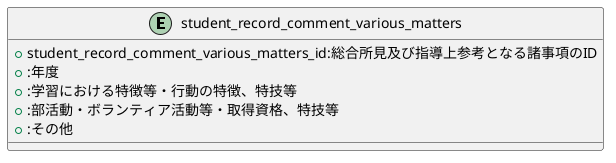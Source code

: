 @startuml

entity "student_record_comment_various_matters"{
    + student_record_comment_various_matters_id:総合所見及び指導上参考となる諸事項のID
    + :年度
    + :学習における特徴等・行動の特徴、特技等
    + :部活動・ボランティア活動等・取得資格、特技等
    + :その他
}

@enduml